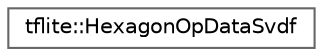 digraph "Graphical Class Hierarchy"
{
 // LATEX_PDF_SIZE
  bgcolor="transparent";
  edge [fontname=Helvetica,fontsize=10,labelfontname=Helvetica,labelfontsize=10];
  node [fontname=Helvetica,fontsize=10,shape=box,height=0.2,width=0.4];
  rankdir="LR";
  Node0 [id="Node000000",label="tflite::HexagonOpDataSvdf",height=0.2,width=0.4,color="grey40", fillcolor="white", style="filled",URL="$structtflite_1_1_hexagon_op_data_svdf.html",tooltip=" "];
}
